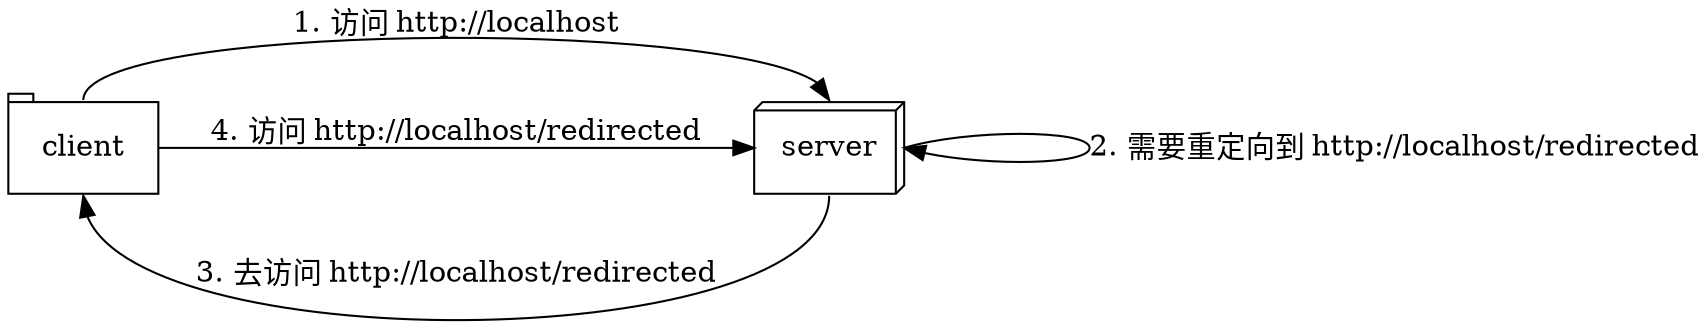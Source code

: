 digraph redirect {
  rankdir=LR;
  node [height=.618; width=1];
  client [shape=tab];
  server [shape=box3d];

  client:n -> server:n [label="1. 访问 http://localhost"];
  server:e -> server:e [label="2. 需要重定向到 http://localhost/redirected"];
  server:s -> client:s [label="3. 去访问 http://localhost/redirected"];
  client:e -> server:w [label="4. 访问 http://localhost/redirected"];
}
